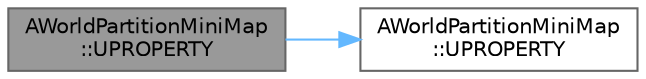 digraph "AWorldPartitionMiniMap::UPROPERTY"
{
 // INTERACTIVE_SVG=YES
 // LATEX_PDF_SIZE
  bgcolor="transparent";
  edge [fontname=Helvetica,fontsize=10,labelfontname=Helvetica,labelfontsize=10];
  node [fontname=Helvetica,fontsize=10,shape=box,height=0.2,width=0.4];
  rankdir="LR";
  Node1 [id="Node000001",label="AWorldPartitionMiniMap\l::UPROPERTY",height=0.2,width=0.4,color="gray40", fillcolor="grey60", style="filled", fontcolor="black",tooltip=" "];
  Node1 -> Node2 [id="edge1_Node000001_Node000002",color="steelblue1",style="solid",tooltip=" "];
  Node2 [id="Node000002",label="AWorldPartitionMiniMap\l::UPROPERTY",height=0.2,width=0.4,color="grey40", fillcolor="white", style="filled",URL="$d4/d7b/classAWorldPartitionMiniMap.html#a2990a825fd77c9f51fa52df1a7885442",tooltip=" "];
}
